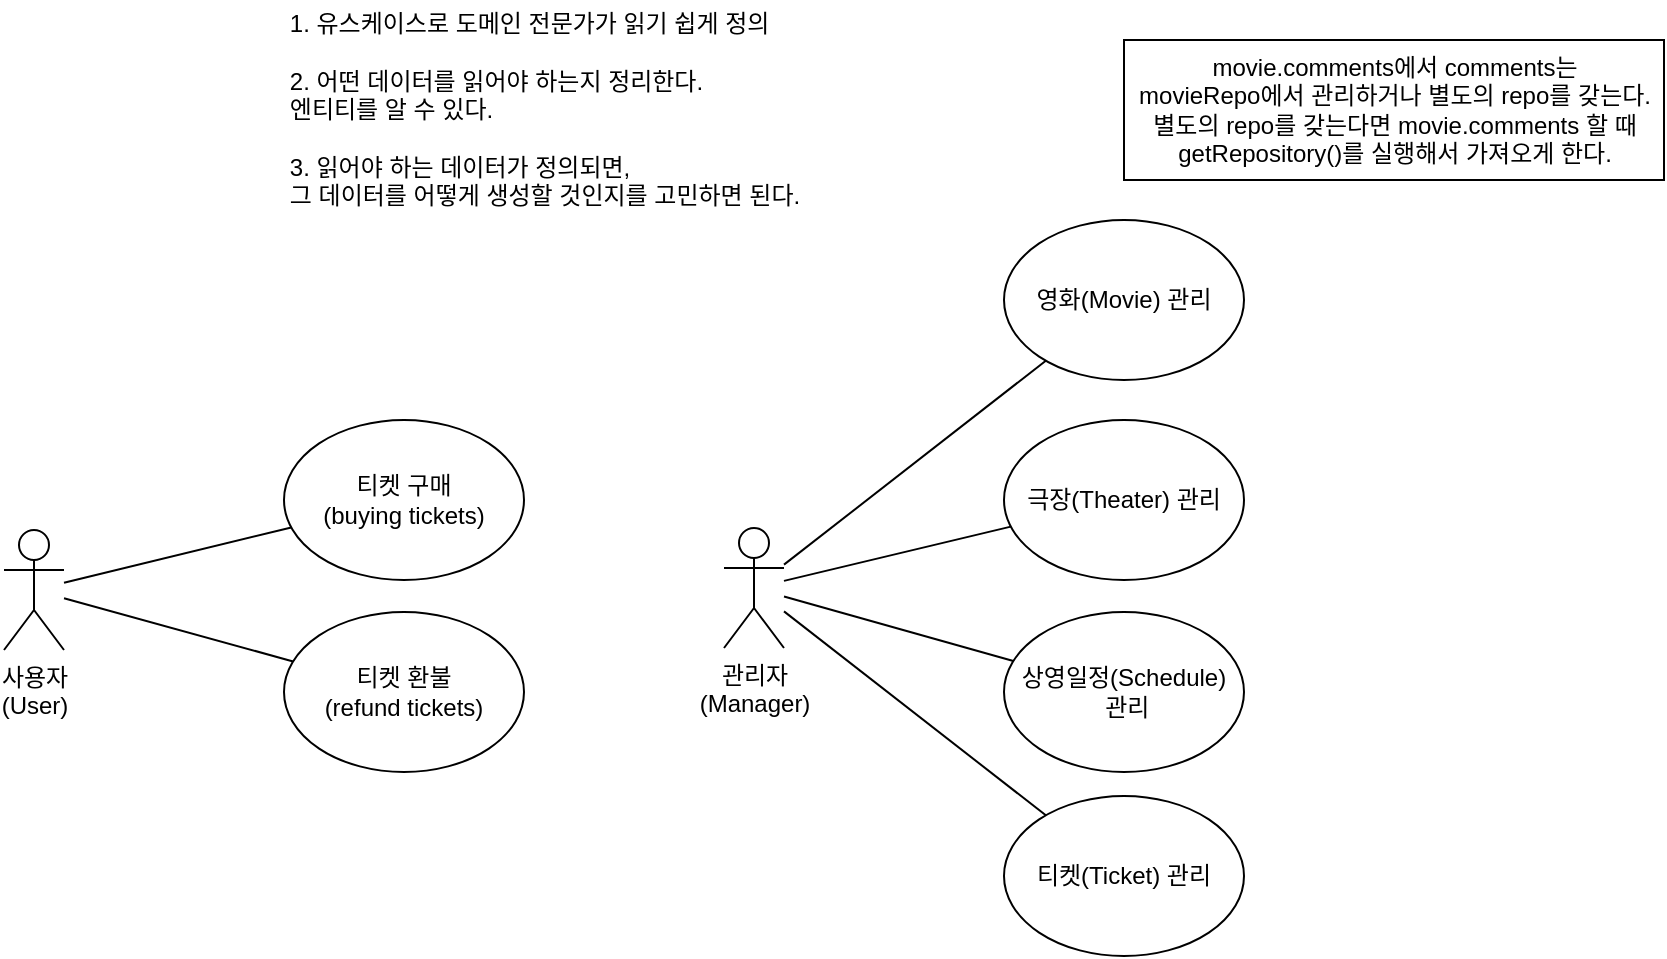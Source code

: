 <mxfile version="20.7.4" type="github" pages="4">
  <diagram id="3KD_eXYmt1nBWjpt5BOu" name="who&amp;what">
    <mxGraphModel dx="1436" dy="729" grid="1" gridSize="10" guides="1" tooltips="1" connect="1" arrows="1" fold="1" page="1" pageScale="1" pageWidth="1169" pageHeight="827" math="0" shadow="0">
      <root>
        <mxCell id="0" />
        <mxCell id="1" parent="0" />
        <mxCell id="DUXbgTSMgjhfadrqNw6Y-1" value="사용자&lt;br&gt;(User)" style="shape=umlActor;verticalLabelPosition=bottom;verticalAlign=top;html=1;outlineConnect=0;" parent="1" vertex="1">
          <mxGeometry x="280" y="415" width="30" height="60" as="geometry" />
        </mxCell>
        <mxCell id="DUXbgTSMgjhfadrqNw6Y-2" value="티켓 구매&lt;br&gt;(buying tickets)" style="ellipse;whiteSpace=wrap;html=1;" parent="1" vertex="1">
          <mxGeometry x="420" y="360" width="120" height="80" as="geometry" />
        </mxCell>
        <mxCell id="BRrjH-7lAkf6JCj92Dl8-1" value="관리자&lt;br&gt;(Manager)" style="shape=umlActor;verticalLabelPosition=bottom;verticalAlign=top;html=1;outlineConnect=0;" parent="1" vertex="1">
          <mxGeometry x="640" y="414" width="30" height="60" as="geometry" />
        </mxCell>
        <mxCell id="BRrjH-7lAkf6JCj92Dl8-2" value="영화(Movie) 관리" style="ellipse;whiteSpace=wrap;html=1;" parent="1" vertex="1">
          <mxGeometry x="780" y="260" width="120" height="80" as="geometry" />
        </mxCell>
        <mxCell id="BRrjH-7lAkf6JCj92Dl8-3" value="극장(Theater) 관리" style="ellipse;whiteSpace=wrap;html=1;" parent="1" vertex="1">
          <mxGeometry x="780" y="360" width="120" height="80" as="geometry" />
        </mxCell>
        <mxCell id="BRrjH-7lAkf6JCj92Dl8-4" value="상영일정(Schedule)&lt;br&gt;&amp;nbsp;관리" style="ellipse;whiteSpace=wrap;html=1;" parent="1" vertex="1">
          <mxGeometry x="780" y="456" width="120" height="80" as="geometry" />
        </mxCell>
        <mxCell id="BRrjH-7lAkf6JCj92Dl8-5" value="티켓(Ticket) 관리" style="ellipse;whiteSpace=wrap;html=1;" parent="1" vertex="1">
          <mxGeometry x="780" y="548" width="120" height="80" as="geometry" />
        </mxCell>
        <mxCell id="BRrjH-7lAkf6JCj92Dl8-6" value="티켓 환불&lt;br&gt;(refund tickets)" style="ellipse;whiteSpace=wrap;html=1;" parent="1" vertex="1">
          <mxGeometry x="420" y="456" width="120" height="80" as="geometry" />
        </mxCell>
        <mxCell id="BRrjH-7lAkf6JCj92Dl8-7" value="" style="endArrow=none;html=1;rounded=0;" parent="1" source="DUXbgTSMgjhfadrqNw6Y-1" target="DUXbgTSMgjhfadrqNw6Y-2" edge="1">
          <mxGeometry width="50" height="50" relative="1" as="geometry">
            <mxPoint x="350" y="440" as="sourcePoint" />
            <mxPoint x="400" y="390" as="targetPoint" />
          </mxGeometry>
        </mxCell>
        <mxCell id="BRrjH-7lAkf6JCj92Dl8-8" value="" style="endArrow=none;html=1;rounded=0;" parent="1" source="DUXbgTSMgjhfadrqNw6Y-1" target="BRrjH-7lAkf6JCj92Dl8-6" edge="1">
          <mxGeometry width="50" height="50" relative="1" as="geometry">
            <mxPoint x="310" y="454.308" as="sourcePoint" />
            <mxPoint x="433.714" y="423.855" as="targetPoint" />
          </mxGeometry>
        </mxCell>
        <mxCell id="BRrjH-7lAkf6JCj92Dl8-9" value="" style="endArrow=none;html=1;rounded=0;" parent="1" source="BRrjH-7lAkf6JCj92Dl8-2" target="BRrjH-7lAkf6JCj92Dl8-1" edge="1">
          <mxGeometry width="50" height="50" relative="1" as="geometry">
            <mxPoint x="926.29" y="340.002" as="sourcePoint" />
            <mxPoint x="1050.004" y="370.455" as="targetPoint" />
          </mxGeometry>
        </mxCell>
        <mxCell id="BRrjH-7lAkf6JCj92Dl8-10" value="" style="endArrow=none;html=1;rounded=0;" parent="1" source="BRrjH-7lAkf6JCj92Dl8-3" target="BRrjH-7lAkf6JCj92Dl8-1" edge="1">
          <mxGeometry width="50" height="50" relative="1" as="geometry">
            <mxPoint x="890.36" y="339.598" as="sourcePoint" />
            <mxPoint x="1030" y="442.923" as="targetPoint" />
          </mxGeometry>
        </mxCell>
        <mxCell id="BRrjH-7lAkf6JCj92Dl8-11" value="" style="endArrow=none;html=1;rounded=0;" parent="1" source="BRrjH-7lAkf6JCj92Dl8-4" target="BRrjH-7lAkf6JCj92Dl8-1" edge="1">
          <mxGeometry width="50" height="50" relative="1" as="geometry">
            <mxPoint x="900.36" y="349.598" as="sourcePoint" />
            <mxPoint x="1040" y="452.923" as="targetPoint" />
          </mxGeometry>
        </mxCell>
        <mxCell id="BRrjH-7lAkf6JCj92Dl8-12" value="" style="endArrow=none;html=1;rounded=0;" parent="1" source="BRrjH-7lAkf6JCj92Dl8-5" target="BRrjH-7lAkf6JCj92Dl8-1" edge="1">
          <mxGeometry width="50" height="50" relative="1" as="geometry">
            <mxPoint x="910.36" y="359.598" as="sourcePoint" />
            <mxPoint x="1050" y="462.923" as="targetPoint" />
          </mxGeometry>
        </mxCell>
        <mxCell id="iqswCJDYivnTMvhEJWpA-1" value="&lt;div style=&quot;text-align: left;&quot;&gt;1. 유스케이스로 도메인 전문가가 읽기 쉽게 정의&lt;/div&gt;&lt;div style=&quot;text-align: left;&quot;&gt;&lt;br&gt;&lt;/div&gt;&lt;div style=&quot;text-align: left;&quot;&gt;2. 어떤 데이터를 읽어야 하는지 정리한다.&lt;/div&gt;&lt;div style=&quot;text-align: left;&quot;&gt;엔티티를 알 수 있다.&lt;/div&gt;&lt;div style=&quot;text-align: left;&quot;&gt;&lt;br&gt;&lt;/div&gt;&lt;div style=&quot;text-align: left;&quot;&gt;3. 읽어야 하는 데이터가 정의되면,&amp;nbsp;&lt;/div&gt;&lt;div style=&quot;text-align: left;&quot;&gt;그 데이터를 어떻게 생성할 것인지를 고민하면 된다.&lt;/div&gt;" style="text;html=1;align=center;verticalAlign=middle;resizable=0;points=[];autosize=1;strokeColor=none;fillColor=none;fontSize=12;fontFamily=Helvetica;fontColor=default;" parent="1" vertex="1">
          <mxGeometry x="420" y="150" width="260" height="110" as="geometry" />
        </mxCell>
        <mxCell id="lgaIdncl1AVSzv2n3NCW-1" value="movie.comments에서 comments는 &lt;br&gt;movieRepo에서 관리하거나 별도의 repo를 갖는다.&lt;br&gt;별도의 repo를 갖는다면 movie.comments 할 때 &lt;br&gt;getRepository()를 실행해서 가져오게 한다." style="text;html=1;align=center;verticalAlign=middle;resizable=0;points=[];autosize=1;strokeColor=default;fillColor=none;fontSize=12;fontFamily=Helvetica;fontColor=default;" parent="1" vertex="1">
          <mxGeometry x="840" y="170" width="270" height="70" as="geometry" />
        </mxCell>
      </root>
    </mxGraphModel>
  </diagram>
  <diagram name="buying tickets" id="SwQHozpSzbYUUKjixujb">
    <mxGraphModel dx="2489" dy="2058" grid="0" gridSize="10" guides="1" tooltips="1" connect="1" arrows="1" fold="1" page="0" pageScale="1" pageWidth="1169" pageHeight="827" math="0" shadow="0">
      <root>
        <mxCell id="n6CRG6hLEZFFQgUCB15U-0" />
        <mxCell id="n6CRG6hLEZFFQgUCB15U-1" parent="n6CRG6hLEZFFQgUCB15U-0" />
        <mxCell id="n6CRG6hLEZFFQgUCB15U-2" value="Frontend" style="shape=umlLifeline;perimeter=lifelinePerimeter;whiteSpace=wrap;html=1;container=1;collapsible=0;recursiveResize=0;outlineConnect=0;rounded=0;strokeColor=default;fontSize=11;fontColor=#000000;" parent="n6CRG6hLEZFFQgUCB15U-1" vertex="1">
          <mxGeometry x="150" y="-1139" width="100" height="1120" as="geometry" />
        </mxCell>
        <mxCell id="dotC8Va3vZ5KyYyJwo9q-2" value="극장선택(theaterId)" style="html=1;verticalAlign=bottom;startArrow=oval;startFill=1;endArrow=block;startSize=8;rounded=0;fontSize=11;fontColor=#000000;entryX=0.47;entryY=0.338;entryDx=0;entryDy=0;entryPerimeter=0;" parent="n6CRG6hLEZFFQgUCB15U-2" edge="1">
          <mxGeometry width="60" relative="1" as="geometry">
            <mxPoint x="-96" y="387.77" as="sourcePoint" />
            <mxPoint x="49" y="387.41" as="targetPoint" />
          </mxGeometry>
        </mxCell>
        <mxCell id="nJTvsKPgxT_m7LcFDDeI-0" value="회차 선택(roundId)" style="html=1;verticalAlign=bottom;startArrow=oval;startFill=1;endArrow=block;startSize=8;rounded=0;fontSize=11;fontColor=#000000;entryX=0.47;entryY=0.338;entryDx=0;entryDy=0;entryPerimeter=0;" parent="n6CRG6hLEZFFQgUCB15U-2" edge="1">
          <mxGeometry width="60" relative="1" as="geometry">
            <mxPoint x="-96" y="537.77" as="sourcePoint" />
            <mxPoint x="49" y="537.41" as="targetPoint" />
          </mxGeometry>
        </mxCell>
        <mxCell id="nJTvsKPgxT_m7LcFDDeI-4" value="주문 생성, 티켓(ticketId[]) 선점" style="html=1;verticalAlign=bottom;endArrow=block;rounded=0;fontSize=11;fontColor=#000000;" parent="n6CRG6hLEZFFQgUCB15U-2" edge="1">
          <mxGeometry width="80" relative="1" as="geometry">
            <mxPoint x="52.004" y="670" as="sourcePoint" />
            <mxPoint x="251.5" y="670" as="targetPoint" />
          </mxGeometry>
        </mxCell>
        <mxCell id="nJTvsKPgxT_m7LcFDDeI-5" value="주문 정보(orderId)" style="html=1;verticalAlign=bottom;endArrow=open;dashed=1;endSize=8;rounded=0;fontSize=11;fontColor=#000000;entryX=0.51;entryY=0.605;entryDx=0;entryDy=0;entryPerimeter=0;" parent="n6CRG6hLEZFFQgUCB15U-2" edge="1">
          <mxGeometry relative="1" as="geometry">
            <mxPoint x="244.68" y="755.02" as="sourcePoint" />
            <mxPoint x="53.68" y="755.02" as="targetPoint" />
          </mxGeometry>
        </mxCell>
        <mxCell id="EQVAHNTnu9_8cxI2cfLv-0" value="결제(orderId, coupon)" style="html=1;verticalAlign=bottom;startArrow=oval;startFill=1;endArrow=block;startSize=8;rounded=0;fontSize=11;fontColor=#000000;entryX=0.47;entryY=0.338;entryDx=0;entryDy=0;entryPerimeter=0;" parent="n6CRG6hLEZFFQgUCB15U-2" edge="1">
          <mxGeometry width="60" relative="1" as="geometry">
            <mxPoint x="-96" y="780.36" as="sourcePoint" />
            <mxPoint x="49" y="780.0" as="targetPoint" />
          </mxGeometry>
        </mxCell>
        <mxCell id="EQVAHNTnu9_8cxI2cfLv-1" value="결제(orderId)" style="html=1;verticalAlign=bottom;endArrow=block;rounded=0;fontSize=11;fontColor=#000000;" parent="n6CRG6hLEZFFQgUCB15U-2" edge="1">
          <mxGeometry width="80" relative="1" as="geometry">
            <mxPoint x="52.004" y="800" as="sourcePoint" />
            <mxPoint x="251.5" y="800" as="targetPoint" />
          </mxGeometry>
        </mxCell>
        <mxCell id="n6CRG6hLEZFFQgUCB15U-3" value="Backend" style="shape=umlLifeline;perimeter=lifelinePerimeter;whiteSpace=wrap;html=1;container=1;collapsible=0;recursiveResize=0;outlineConnect=0;rounded=0;strokeColor=default;fontSize=11;fontColor=#000000;" parent="n6CRG6hLEZFFQgUCB15U-1" vertex="1">
          <mxGeometry x="350" y="-1139" width="100" height="1120" as="geometry" />
        </mxCell>
        <mxCell id="nJTvsKPgxT_m7LcFDDeI-1" value="티켓 목록(roundId)" style="html=1;verticalAlign=bottom;endArrow=block;rounded=0;fontSize=11;fontColor=#000000;entryX=0.472;entryY=0.541;entryDx=0;entryDy=0;entryPerimeter=0;" parent="n6CRG6hLEZFFQgUCB15U-3" edge="1">
          <mxGeometry width="80" relative="1" as="geometry">
            <mxPoint x="-152.5" y="562" as="sourcePoint" />
            <mxPoint x="49.88" y="562.0" as="targetPoint" />
          </mxGeometry>
        </mxCell>
        <mxCell id="nJTvsKPgxT_m7LcFDDeI-2" value="티켓 목록" style="html=1;verticalAlign=bottom;endArrow=open;dashed=1;endSize=8;rounded=0;fontSize=11;fontColor=#000000;" parent="n6CRG6hLEZFFQgUCB15U-3" edge="1">
          <mxGeometry relative="1" as="geometry">
            <mxPoint x="51.68" y="628.02" as="sourcePoint" />
            <mxPoint x="-152.5" y="628.02" as="targetPoint" />
          </mxGeometry>
        </mxCell>
        <mxCell id="EQVAHNTnu9_8cxI2cfLv-2" value="결제 성공(orderId)" style="html=1;verticalAlign=bottom;endArrow=open;dashed=1;endSize=8;rounded=0;fontSize=11;fontColor=#000000;entryX=0.51;entryY=0.605;entryDx=0;entryDy=0;entryPerimeter=0;" parent="n6CRG6hLEZFFQgUCB15U-3" edge="1">
          <mxGeometry relative="1" as="geometry">
            <mxPoint x="49.5" y="949.02" as="sourcePoint" />
            <mxPoint x="-150.0" y="949.02" as="targetPoint" />
          </mxGeometry>
        </mxCell>
        <mxCell id="EQVAHNTnu9_8cxI2cfLv-6" value="movieId" style="html=1;verticalAlign=bottom;endArrow=block;rounded=0;" parent="n6CRG6hLEZFFQgUCB15U-3" target="n6CRG6hLEZFFQgUCB15U-7" edge="1">
          <mxGeometry width="80" relative="1" as="geometry">
            <mxPoint x="50" y="200" as="sourcePoint" />
            <mxPoint x="165.5" y="200" as="targetPoint" />
          </mxGeometry>
        </mxCell>
        <mxCell id="n6CRG6hLEZFFQgUCB15U-4" value="영화 목록(주간, 월간)" style="html=1;verticalAlign=bottom;endArrow=block;rounded=0;fontSize=11;fontColor=#000000;" parent="n6CRG6hLEZFFQgUCB15U-1" target="n6CRG6hLEZFFQgUCB15U-3" edge="1">
          <mxGeometry width="80" relative="1" as="geometry">
            <mxPoint x="197.5" y="-1050" as="sourcePoint" />
            <mxPoint x="390" y="-1050" as="targetPoint" />
          </mxGeometry>
        </mxCell>
        <mxCell id="n6CRG6hLEZFFQgUCB15U-5" value="영화 목록(주간, 월간)" style="html=1;verticalAlign=bottom;endArrow=open;dashed=1;endSize=8;rounded=0;fontSize=11;fontColor=#000000;entryX=0.54;entryY=0.151;entryDx=0;entryDy=0;entryPerimeter=0;" parent="n6CRG6hLEZFFQgUCB15U-1" edge="1">
          <mxGeometry relative="1" as="geometry">
            <mxPoint x="390.5" y="-997.22" as="sourcePoint" />
            <mxPoint x="202" y="-997.22" as="targetPoint" />
          </mxGeometry>
        </mxCell>
        <mxCell id="n6CRG6hLEZFFQgUCB15U-6" value="영화(movieId) 선택" style="html=1;verticalAlign=bottom;startArrow=oval;startFill=1;endArrow=block;startSize=8;rounded=0;fontSize=11;fontColor=#000000;" parent="n6CRG6hLEZFFQgUCB15U-1" edge="1">
          <mxGeometry width="60" relative="1" as="geometry">
            <mxPoint x="52" y="-978" as="sourcePoint" />
            <mxPoint x="199.5" y="-978" as="targetPoint" />
          </mxGeometry>
        </mxCell>
        <mxCell id="n6CRG6hLEZFFQgUCB15U-7" value="MoviesService" style="shape=umlLifeline;perimeter=lifelinePerimeter;whiteSpace=wrap;html=1;container=1;collapsible=0;recursiveResize=0;outlineConnect=0;rounded=0;strokeColor=default;fontSize=11;fontColor=#000000;" parent="n6CRG6hLEZFFQgUCB15U-1" vertex="1">
          <mxGeometry x="590" y="-1139" width="100" height="1120" as="geometry" />
        </mxCell>
        <mxCell id="EQVAHNTnu9_8cxI2cfLv-7" value="movieId, location" style="html=1;verticalAlign=bottom;endArrow=block;rounded=0;fontColor=#FF0000;" parent="n6CRG6hLEZFFQgUCB15U-7" target="n6CRG6hLEZFFQgUCB15U-11" edge="1">
          <mxGeometry width="80" relative="1" as="geometry">
            <mxPoint x="-189.75" y="310" as="sourcePoint" />
            <mxPoint x="49.75" y="310" as="targetPoint" />
          </mxGeometry>
        </mxCell>
        <mxCell id="n6CRG6hLEZFFQgUCB15U-8" value="영화 정보(movieId)" style="html=1;verticalAlign=bottom;endArrow=block;rounded=0;fontSize=11;fontColor=#000000;entryX=0.49;entryY=0.233;entryDx=0;entryDy=0;entryPerimeter=0;" parent="n6CRG6hLEZFFQgUCB15U-1" edge="1">
          <mxGeometry width="80" relative="1" as="geometry">
            <mxPoint x="197.5" y="-963.04" as="sourcePoint" />
            <mxPoint x="399" y="-963.04" as="targetPoint" />
          </mxGeometry>
        </mxCell>
        <mxCell id="n6CRG6hLEZFFQgUCB15U-9" value="a movie" style="html=1;verticalAlign=bottom;endArrow=open;dashed=1;endSize=8;rounded=0;fontSize=11;fontColor=#000000;entryX=0.52;entryY=0.308;entryDx=0;entryDy=0;entryPerimeter=0;" parent="n6CRG6hLEZFFQgUCB15U-1" edge="1">
          <mxGeometry relative="1" as="geometry">
            <mxPoint x="399.5" y="-891.04" as="sourcePoint" />
            <mxPoint x="200" y="-891.04" as="targetPoint" />
          </mxGeometry>
        </mxCell>
        <mxCell id="n6CRG6hLEZFFQgUCB15U-11" value="TheatersService" style="shape=umlLifeline;perimeter=lifelinePerimeter;whiteSpace=wrap;html=1;container=1;collapsible=0;recursiveResize=0;outlineConnect=0;rounded=0;strokeColor=default;fontSize=11;fontColor=#000000;" parent="n6CRG6hLEZFFQgUCB15U-1" vertex="1">
          <mxGeometry x="710" y="-1139" width="100" height="1120" as="geometry" />
        </mxCell>
        <mxCell id="n6CRG6hLEZFFQgUCB15U-12" value="극장 목록(movieId, 현재위치)" style="html=1;verticalAlign=bottom;endArrow=block;rounded=0;fontSize=11;fontColor=#000000;entryX=0.49;entryY=0.372;entryDx=0;entryDy=0;entryPerimeter=0;" parent="n6CRG6hLEZFFQgUCB15U-1" edge="1">
          <mxGeometry width="80" relative="1" as="geometry">
            <mxPoint x="197.5" y="-848.36" as="sourcePoint" />
            <mxPoint x="399" y="-848.36" as="targetPoint" />
          </mxGeometry>
        </mxCell>
        <mxCell id="n6CRG6hLEZFFQgUCB15U-13" value="로그인" style="html=1;verticalAlign=bottom;startArrow=oval;startFill=1;endArrow=block;startSize=8;rounded=0;fontSize=11;fontColor=#000000;" parent="n6CRG6hLEZFFQgUCB15U-1" target="n6CRG6hLEZFFQgUCB15U-2" edge="1">
          <mxGeometry width="60" relative="1" as="geometry">
            <mxPoint x="50" y="-1069" as="sourcePoint" />
            <mxPoint x="221.5" y="-1059" as="targetPoint" />
          </mxGeometry>
        </mxCell>
        <mxCell id="n6CRG6hLEZFFQgUCB15U-20" value="ScheduleService" style="shape=umlLifeline;perimeter=lifelinePerimeter;whiteSpace=wrap;html=1;container=1;collapsible=0;recursiveResize=0;outlineConnect=0;" parent="n6CRG6hLEZFFQgUCB15U-1" vertex="1">
          <mxGeometry x="830" y="-1139" width="100" height="1120" as="geometry" />
        </mxCell>
        <mxCell id="n6CRG6hLEZFFQgUCB15U-21" value="회차 목록(theaterId, movieId, date)" style="html=1;verticalAlign=bottom;endArrow=block;rounded=0;fontSize=11;fontColor=#000000;entryX=0.472;entryY=0.541;entryDx=0;entryDy=0;entryPerimeter=0;" parent="n6CRG6hLEZFFQgUCB15U-1" edge="1">
          <mxGeometry width="80" relative="1" as="geometry">
            <mxPoint x="197.5" y="-685.08" as="sourcePoint" />
            <mxPoint x="397.2" y="-685.08" as="targetPoint" />
          </mxGeometry>
        </mxCell>
        <mxCell id="n6CRG6hLEZFFQgUCB15U-22" value="rounds(시간, 남은 티켓수)" style="html=1;verticalAlign=bottom;endArrow=open;dashed=1;endSize=8;rounded=0;fontSize=11;fontColor=#000000;entryX=0.51;entryY=0.605;entryDx=0;entryDy=0;entryPerimeter=0;" parent="n6CRG6hLEZFFQgUCB15U-1" edge="1">
          <mxGeometry relative="1" as="geometry">
            <mxPoint x="399.5" y="-621" as="sourcePoint" />
            <mxPoint x="199" y="-621.0" as="targetPoint" />
          </mxGeometry>
        </mxCell>
        <mxCell id="dotC8Va3vZ5KyYyJwo9q-0" value="날짜 선택(date)" style="html=1;verticalAlign=bottom;startArrow=oval;startFill=1;endArrow=block;startSize=8;rounded=0;fontSize=11;fontColor=#000000;" parent="n6CRG6hLEZFFQgUCB15U-1" edge="1">
          <mxGeometry width="60" relative="1" as="geometry">
            <mxPoint x="52" y="-722" as="sourcePoint" />
            <mxPoint x="199.5" y="-722" as="targetPoint" />
          </mxGeometry>
        </mxCell>
        <mxCell id="dotC8Va3vZ5KyYyJwo9q-1" value="theaters(movieId,상영기간)" style="html=1;verticalAlign=bottom;endArrow=open;dashed=1;endSize=8;rounded=0;fontSize=11;fontColor=#000000;entryX=0.52;entryY=0.308;entryDx=0;entryDy=0;entryPerimeter=0;" parent="n6CRG6hLEZFFQgUCB15U-1" edge="1">
          <mxGeometry relative="1" as="geometry">
            <mxPoint x="399.5" y="-778.0" as="sourcePoint" />
            <mxPoint x="200" y="-778.0" as="targetPoint" />
          </mxGeometry>
        </mxCell>
        <mxCell id="nJTvsKPgxT_m7LcFDDeI-3" value="티켓 선택(ticketId)" style="html=1;verticalAlign=bottom;startArrow=oval;startFill=1;endArrow=block;startSize=8;rounded=0;fontSize=11;fontColor=#000000;entryX=0.47;entryY=0.338;entryDx=0;entryDy=0;entryPerimeter=0;" parent="n6CRG6hLEZFFQgUCB15U-1" edge="1">
          <mxGeometry width="60" relative="1" as="geometry">
            <mxPoint x="54" y="-490.23" as="sourcePoint" />
            <mxPoint x="199" y="-490.59" as="targetPoint" />
          </mxGeometry>
        </mxCell>
        <mxCell id="EQVAHNTnu9_8cxI2cfLv-4" value="ranking(weekly)&amp;nbsp;" style="html=1;verticalAlign=bottom;endArrow=block;rounded=0;fontColor=#FF0000;" parent="n6CRG6hLEZFFQgUCB15U-1" target="EQVAHNTnu9_8cxI2cfLv-5" edge="1">
          <mxGeometry width="80" relative="1" as="geometry">
            <mxPoint x="404" y="-1029" as="sourcePoint" />
            <mxPoint x="484" y="-1029" as="targetPoint" />
          </mxGeometry>
        </mxCell>
        <mxCell id="EQVAHNTnu9_8cxI2cfLv-5" value="StatisticsService" style="shape=umlLifeline;perimeter=lifelinePerimeter;whiteSpace=wrap;html=1;container=1;collapsible=0;recursiveResize=0;outlineConnect=0;rounded=0;strokeColor=default;fontSize=11;fontColor=#000000;" parent="n6CRG6hLEZFFQgUCB15U-1" vertex="1">
          <mxGeometry x="470" y="-1139" width="100" height="1120" as="geometry" />
        </mxCell>
        <mxCell id="EQVAHNTnu9_8cxI2cfLv-8" value="theaters(movieId, 상영기간)" style="html=1;verticalAlign=bottom;endArrow=open;dashed=1;endSize=8;rounded=0;fontSize=11;fontColor=#000000;entryX=0.52;entryY=0.308;entryDx=0;entryDy=0;entryPerimeter=0;" parent="EQVAHNTnu9_8cxI2cfLv-5" edge="1">
          <mxGeometry relative="1" as="geometry">
            <mxPoint x="289.5" y="341" as="sourcePoint" />
            <mxPoint x="-70" y="341.0" as="targetPoint" />
          </mxGeometry>
        </mxCell>
        <mxCell id="EQVAHNTnu9_8cxI2cfLv-14" value="theaterId, movieId, date" style="html=1;verticalAlign=bottom;endArrow=block;rounded=0;fontColor=#FF0000;" parent="EQVAHNTnu9_8cxI2cfLv-5" edge="1">
          <mxGeometry width="80" relative="1" as="geometry">
            <mxPoint x="-70" y="474" as="sourcePoint" />
            <mxPoint x="409.5" y="474" as="targetPoint" />
          </mxGeometry>
        </mxCell>
        <mxCell id="EQVAHNTnu9_8cxI2cfLv-20" value="ticketId[]" style="html=1;verticalAlign=bottom;endArrow=block;rounded=0;fontSize=11;fontColor=#FF0000;" parent="EQVAHNTnu9_8cxI2cfLv-5" target="EQVAHNTnu9_8cxI2cfLv-19" edge="1">
          <mxGeometry width="80" relative="1" as="geometry">
            <mxPoint x="-69.996" y="689" as="sourcePoint" />
            <mxPoint x="529.5" y="689" as="targetPoint" />
          </mxGeometry>
        </mxCell>
        <mxCell id="EQVAHNTnu9_8cxI2cfLv-21" value="주문 정보(orderId)" style="html=1;verticalAlign=bottom;endArrow=open;dashed=1;endSize=8;rounded=0;fontSize=11;fontColor=#000000;entryX=0.51;entryY=0.605;entryDx=0;entryDy=0;entryPerimeter=0;" parent="EQVAHNTnu9_8cxI2cfLv-5" edge="1">
          <mxGeometry relative="1" as="geometry">
            <mxPoint x="649.5" y="739" as="sourcePoint" />
            <mxPoint x="-69.75" y="739" as="targetPoint" />
          </mxGeometry>
        </mxCell>
        <mxCell id="EQVAHNTnu9_8cxI2cfLv-24" value="결제(orderId, cardInfo)" style="html=1;verticalAlign=bottom;endArrow=block;rounded=0;fontSize=11;fontColor=#FF0000;" parent="EQVAHNTnu9_8cxI2cfLv-5" target="EQVAHNTnu9_8cxI2cfLv-23" edge="1">
          <mxGeometry width="80" relative="1" as="geometry">
            <mxPoint x="-69.996" y="819" as="sourcePoint" />
            <mxPoint x="129.5" y="819" as="targetPoint" />
          </mxGeometry>
        </mxCell>
        <mxCell id="EQVAHNTnu9_8cxI2cfLv-10" value="예매 시작(movieId)" style="html=1;verticalAlign=bottom;startArrow=oval;startFill=1;endArrow=block;startSize=8;rounded=0;fontSize=11;fontColor=#000000;" parent="n6CRG6hLEZFFQgUCB15U-1" edge="1">
          <mxGeometry width="60" relative="1" as="geometry">
            <mxPoint x="52" y="-872" as="sourcePoint" />
            <mxPoint x="199.5" y="-872" as="targetPoint" />
          </mxGeometry>
        </mxCell>
        <mxCell id="EQVAHNTnu9_8cxI2cfLv-15" value="rounds(시간, 남은 티켓수)" style="html=1;verticalAlign=bottom;endArrow=open;dashed=1;endSize=8;rounded=0;fontSize=11;fontColor=#000000;entryX=0.51;entryY=0.605;entryDx=0;entryDy=0;entryPerimeter=0;" parent="n6CRG6hLEZFFQgUCB15U-1" edge="1">
          <mxGeometry relative="1" as="geometry">
            <mxPoint x="879.5" y="-636" as="sourcePoint" />
            <mxPoint x="400" y="-636" as="targetPoint" />
          </mxGeometry>
        </mxCell>
        <mxCell id="EQVAHNTnu9_8cxI2cfLv-16" value="TicketsService" style="shape=umlLifeline;perimeter=lifelinePerimeter;whiteSpace=wrap;html=1;container=1;collapsible=0;recursiveResize=0;outlineConnect=0;" parent="n6CRG6hLEZFFQgUCB15U-1" vertex="1">
          <mxGeometry x="950" y="-1139" width="100" height="1120" as="geometry" />
        </mxCell>
        <mxCell id="JzAR9wD903sUzkHggHRX-0" value="sold tickets&amp;nbsp;" style="html=1;verticalAlign=bottom;startArrow=oval;startFill=1;endArrow=block;startSize=8;rounded=0;" parent="EQVAHNTnu9_8cxI2cfLv-16" edge="1">
          <mxGeometry width="60" relative="1" as="geometry">
            <mxPoint x="49.5" y="890" as="sourcePoint" />
            <mxPoint x="-38" y="890" as="targetPoint" />
          </mxGeometry>
        </mxCell>
        <mxCell id="EQVAHNTnu9_8cxI2cfLv-17" value="티켓 목록(roundId)" style="html=1;verticalAlign=bottom;endArrow=block;rounded=0;fontSize=11;fontColor=#FF0000;" parent="n6CRG6hLEZFFQgUCB15U-1" target="EQVAHNTnu9_8cxI2cfLv-16" edge="1">
          <mxGeometry width="80" relative="1" as="geometry">
            <mxPoint x="400.004" y="-560" as="sourcePoint" />
            <mxPoint x="599.5" y="-560" as="targetPoint" />
          </mxGeometry>
        </mxCell>
        <mxCell id="EQVAHNTnu9_8cxI2cfLv-18" value="tickets(좌석수 만큼 있다)" style="html=1;verticalAlign=bottom;endArrow=open;dashed=1;endSize=8;rounded=0;fontSize=11;fontColor=#000000;entryX=0.51;entryY=0.605;entryDx=0;entryDy=0;entryPerimeter=0;" parent="n6CRG6hLEZFFQgUCB15U-1" edge="1">
          <mxGeometry relative="1" as="geometry">
            <mxPoint x="999.5" y="-528" as="sourcePoint" />
            <mxPoint x="400.25" y="-528" as="targetPoint" />
          </mxGeometry>
        </mxCell>
        <mxCell id="EQVAHNTnu9_8cxI2cfLv-19" value="OrdersService" style="shape=umlLifeline;perimeter=lifelinePerimeter;whiteSpace=wrap;html=1;container=1;collapsible=0;recursiveResize=0;outlineConnect=0;" parent="n6CRG6hLEZFFQgUCB15U-1" vertex="1">
          <mxGeometry x="1070" y="-1139" width="100" height="1120" as="geometry" />
        </mxCell>
        <mxCell id="EQVAHNTnu9_8cxI2cfLv-25" value="paid(ticketId)" style="html=1;verticalAlign=bottom;endArrow=block;rounded=0;fontSize=11;fontColor=#000000;" parent="EQVAHNTnu9_8cxI2cfLv-19" edge="1">
          <mxGeometry width="80" relative="1" as="geometry">
            <mxPoint x="49.5" y="869" as="sourcePoint" />
            <mxPoint x="-70" y="869" as="targetPoint" />
          </mxGeometry>
        </mxCell>
        <mxCell id="EQVAHNTnu9_8cxI2cfLv-28" value="결제 성공(orderId)" style="html=1;verticalAlign=bottom;endArrow=open;dashed=1;endSize=8;rounded=0;fontSize=11;fontColor=#000000;" parent="EQVAHNTnu9_8cxI2cfLv-19" edge="1">
          <mxGeometry relative="1" as="geometry">
            <mxPoint x="169.63" y="918" as="sourcePoint" />
            <mxPoint x="-670.5" y="918" as="targetPoint" />
          </mxGeometry>
        </mxCell>
        <mxCell id="EQVAHNTnu9_8cxI2cfLv-22" value="hold(10min,ticketId)" style="html=1;verticalAlign=bottom;endArrow=block;rounded=0;fontSize=11;fontColor=#000000;" parent="n6CRG6hLEZFFQgUCB15U-1" source="EQVAHNTnu9_8cxI2cfLv-19" edge="1">
          <mxGeometry width="80" relative="1" as="geometry">
            <mxPoint x="410.004" y="-426" as="sourcePoint" />
            <mxPoint x="1000" y="-426" as="targetPoint" />
          </mxGeometry>
        </mxCell>
        <mxCell id="EQVAHNTnu9_8cxI2cfLv-23" value="PaymentsService" style="shape=umlLifeline;perimeter=lifelinePerimeter;whiteSpace=wrap;html=1;container=1;collapsible=0;recursiveResize=0;outlineConnect=0;" parent="n6CRG6hLEZFFQgUCB15U-1" vertex="1">
          <mxGeometry x="1190" y="-1139" width="120" height="1120" as="geometry" />
        </mxCell>
        <mxCell id="EQVAHNTnu9_8cxI2cfLv-27" value="결제성공(orderId)" style="html=1;verticalAlign=bottom;endArrow=open;rounded=0;fontSize=11;fontColor=#000000;endFill=0;" parent="EQVAHNTnu9_8cxI2cfLv-23" edge="1">
          <mxGeometry width="80" relative="1" as="geometry">
            <mxPoint x="49.5" y="849" as="sourcePoint" />
            <mxPoint x="-70" y="849" as="targetPoint" />
          </mxGeometry>
        </mxCell>
        <mxCell id="EQVAHNTnu9_8cxI2cfLv-29" value="TicketsService의 데이터는&amp;nbsp;&lt;br&gt;영화수*극장수*좌석수*회차*상영기간 &lt;br&gt;만큼 생성된다. 엄청나게 많은 데이터다." style="shape=note;whiteSpace=wrap;html=1;backgroundOutline=1;darkOpacity=0.05;size=14;align=left;" parent="n6CRG6hLEZFFQgUCB15U-1" vertex="1">
          <mxGeometry x="924" y="-1047" width="206" height="67" as="geometry" />
        </mxCell>
        <mxCell id="EQVAHNTnu9_8cxI2cfLv-32" value="&lt;div style=&quot;text-align: left;&quot;&gt;이벤트인가? 메소드인가?&amp;nbsp;&lt;/div&gt;&lt;div style=&quot;text-align: left;&quot;&gt;&lt;br&gt;&lt;/div&gt;&lt;div style=&quot;text-align: left;&quot;&gt;티켓이 업데이트 됐다는 정보는 이벤트로 했다. Statistics에서 사용한다.&lt;/div&gt;&lt;div style=&quot;text-align: left;&quot;&gt;PaymentService는 OrderService와 밀접한 관계가 있어서 직접 호출했다.&lt;br&gt;&lt;/div&gt;&lt;div style=&quot;text-align: left;&quot;&gt;그러나 티켓 입장에서는 어떤 서비스에 업데이트 해야 하는지 모른다.&lt;/div&gt;&lt;div style=&quot;text-align: left;&quot;&gt;Order와 Ticket도 밀접한 관계가 있기 때문에 직접 호출했다.&lt;/div&gt;" style="shape=note;whiteSpace=wrap;html=1;backgroundOutline=1;darkOpacity=0.05;size=14;" parent="n6CRG6hLEZFFQgUCB15U-1" vertex="1">
          <mxGeometry x="840" y="-180" width="380" height="130" as="geometry" />
        </mxCell>
        <mxCell id="YmCHaal1r0CGUgPRFODm-0" value="구매 완료 화면" style="html=1;verticalAlign=bottom;startArrow=oval;startFill=1;endArrow=block;startSize=8;rounded=0;" parent="n6CRG6hLEZFFQgUCB15U-1" edge="1">
          <mxGeometry width="60" relative="1" as="geometry">
            <mxPoint x="199.5" y="-161" as="sourcePoint" />
            <mxPoint x="50" y="-161" as="targetPoint" />
          </mxGeometry>
        </mxCell>
        <mxCell id="2Gi9oBy8cIkgD_BMxEC6-0" value="&lt;div style=&quot;text-align: left;&quot;&gt;TheatersService는 scheduleRepo을 포함한다.&lt;/div&gt;&lt;div style=&quot;text-align: left;&quot;&gt;const theaters = &amp;nbsp;schedule.findTheatersByMovie(movieId) 를 해야 한다.&lt;/div&gt;" style="shape=note;whiteSpace=wrap;html=1;backgroundOutline=1;darkOpacity=0.05;size=14;" parent="n6CRG6hLEZFFQgUCB15U-1" vertex="1">
          <mxGeometry x="651" y="-914" width="399" height="60" as="geometry" />
        </mxCell>
        <mxCell id="Yz2ctBILXrtQK-oeyWx--0" value="메소드를 weeklyRanking로 해도 될까?&lt;br&gt;이것은 weekly를 속성으로 볼 것인가? 대상으로 볼 것인가?&lt;br&gt;여기서는 속성으로 판단했다. &lt;br&gt;ranking은 영화 외에도 극장, 연령 등 다양하다.&lt;br&gt;ranking(&#39;weekly&#39;,&#39;movie&#39;) 이와 같이 확장될 수 있다." style="shape=note;whiteSpace=wrap;html=1;backgroundOutline=1;darkOpacity=0.05;size=14;align=left;" parent="n6CRG6hLEZFFQgUCB15U-1" vertex="1">
          <mxGeometry x="551" y="-1058" width="299" height="90" as="geometry" />
        </mxCell>
        <mxCell id="Yz2ctBILXrtQK-oeyWx--1" value="&lt;div style=&quot;text-align: left;&quot;&gt;ScheduleService는 TicketsRepo를 포함해야 한다.&lt;/div&gt;&lt;div style=&quot;text-align: left;&quot;&gt;회차 당 남은 티켓수를 보여줘야 한다.&lt;/div&gt;" style="shape=note;whiteSpace=wrap;html=1;backgroundOutline=1;darkOpacity=0.05;size=14;" parent="n6CRG6hLEZFFQgUCB15U-1" vertex="1">
          <mxGeometry x="750" y="-740" width="290" height="60" as="geometry" />
        </mxCell>
        <mxCell id="ACQ4I4YMNUELCtM10cYg-0" value="&lt;h1&gt;Buying Tickets&lt;/h1&gt;&lt;p&gt;actor : user&lt;/p&gt;&lt;p&gt;goal : 사용자가 영화 티켓을 구매한다.&lt;/p&gt;&lt;p&gt;preconditions : 사용자는 회원 가입 및 로그인 상태다.&lt;/p&gt;&lt;p&gt;main flow:&lt;/p&gt;&lt;p&gt;1. 사용자가 현재 상영중인 영화를 선택한다.&lt;/p&gt;&lt;p&gt;&amp;nbsp; - 영화 목록은 주간 순위, 월간 순위, 개봉일자로 정렬된다.&lt;/p&gt;&lt;p&gt;&amp;nbsp; - 영화를 선택하면 시놉시스, 사용자 후기 등 상세 정보를 볼 수 있다.&lt;/p&gt;&lt;p&gt;&lt;strike&gt;&amp;nbsp; - 검색을 통해서 과거에 상영했던 영화를 볼 수 있다.&lt;/strike&gt;&lt;/p&gt;&lt;p&gt;2. 극장을 선택한다.&lt;/p&gt;&amp;nbsp; - 선택한 영화를 상영 중인 극장만 보여준다&lt;p&gt;&amp;nbsp; - 사용자의 현재 위치에서 가까운 극장을 추천한다.&lt;/p&gt;&lt;p&gt;&amp;nbsp; &amp;nbsp; - 반경 1.5km의 모든 극장. 없으면 가장 가까운 극장 5개&lt;/p&gt;&lt;p&gt;&amp;nbsp; - 지역을 선택하면 해당하는 극장 전체를 보여준다.&lt;/p&gt;&lt;p&gt;&amp;nbsp; &amp;nbsp; - 지역은 여러단계로 이루어진다. 극장 목록을 보여주는 것은 마지막 단계다.&lt;/p&gt;&lt;p&gt;3. 상영 시간을 선택한다.&lt;/p&gt;&lt;p&gt;&amp;nbsp; - 매진되어 좌석이 없는 시간은 흐리게 표현한다.&lt;/p&gt;&lt;p&gt;4. 좌석을 선택한다.&lt;/p&gt;&lt;p&gt;&amp;nbsp; - 좌석은 등급과 종류가 있다.(로얄석, 커플석)&lt;/p&gt;&lt;p&gt;&amp;nbsp; - 좌석을 선택하면 10분 동안 선점 상태가 된다. 결제를 하기 전에 다른 사용자가 티켓을 구매하는 것을 막는다.&lt;/p&gt;&lt;p&gt;5. 결제한다.&lt;/p&gt;&lt;p&gt;&amp;nbsp; - 카드결제는 PaymentGateway 서비스를 사용한다.&lt;/p&gt;&lt;p&gt;6. 완료&lt;/p&gt;&lt;p&gt;&amp;nbsp; - 결제까지 성공하면 구매한 티켓 정보를 보여준다.&lt;/p&gt;" style="text;html=1;strokeColor=default;fillColor=none;spacing=5;spacingTop=-20;whiteSpace=wrap;overflow=hidden;rounded=0;" parent="n6CRG6hLEZFFQgUCB15U-1" vertex="1">
          <mxGeometry x="-420" y="-1000" width="387" height="676" as="geometry" />
        </mxCell>
        <mxCell id="SWdKTFVaQi8pzAOr6D53-0" value="&lt;div style=&quot;&quot;&gt;orderId 리턴할 때 포인트/쿠폰 등 결제 관련 정보도 함께 리턴한다.&lt;/div&gt;&lt;div style=&quot;&quot;&gt;PointService, CouponService 로 나눌 것인가?&lt;/div&gt;&lt;div style=&quot;&quot;&gt;둘은 나누는 것이 좋다. 각각은 성격이 다른 entity이다.&lt;/div&gt;" style="shape=note;whiteSpace=wrap;html=1;backgroundOutline=1;darkOpacity=0.05;size=14;align=left;" vertex="1" parent="n6CRG6hLEZFFQgUCB15U-1">
          <mxGeometry x="1144" y="-441" width="327" height="74" as="geometry" />
        </mxCell>
      </root>
    </mxGraphModel>
  </diagram>
  <diagram id="SM2SGl8BYJB8UhkULOEg" name="register schedules">
    <mxGraphModel dx="2487" dy="2206" grid="1" gridSize="10" guides="1" tooltips="1" connect="1" arrows="1" fold="1" page="0" pageScale="1" pageWidth="1169" pageHeight="827" math="0" shadow="0">
      <root>
        <mxCell id="0" />
        <mxCell id="1" parent="0" />
        <mxCell id="9uYw_KhsKnFEXbL32LWx-5" value="theaters" style="shape=umlFrame;whiteSpace=wrap;html=1;" parent="1" vertex="1">
          <mxGeometry x="457" y="-891" width="557" height="521" as="geometry" />
        </mxCell>
        <mxCell id="Odeb3aX9YlO9yTvkj5wm-1" value="&lt;h1&gt;Register Schedules&lt;/h1&gt;&lt;p&gt;actor : admin&lt;/p&gt;&lt;p&gt;goal : 관리자가 영화 상영 일정을 등록한다.&lt;/p&gt;&lt;p&gt;preconditions : 영화는 등록된 상태다.&lt;/p&gt;&lt;p&gt;main flow:&lt;/p&gt;&lt;p&gt;1. 상영할 영화를 선택한다.&lt;/p&gt;&lt;p&gt;2. 극장을 선택한다.&amp;nbsp;&lt;/p&gt;&lt;p&gt;&amp;nbsp; - 극장은 한 번에 여러개를 선택한다.&lt;/p&gt;&lt;p&gt;3. 상영기간을 선택한다.&lt;/p&gt;&lt;p&gt;&amp;nbsp; - 상영기간은 선택한 모든 극장에 동일하게 적용한다.&lt;/p&gt;4. 회차를 등록한다.&lt;br&gt;&amp;nbsp; - 회차는 평일과 주말을 다르게 지정할 수 있다.&lt;br&gt;&lt;strike&gt;&amp;nbsp; - 특정 날짜를 예외적으로 지정할 수 있다.&lt;/strike&gt;" style="text;html=1;strokeColor=default;fillColor=none;spacing=5;spacingTop=-20;whiteSpace=wrap;overflow=hidden;rounded=0;" parent="1" vertex="1">
          <mxGeometry x="-420" y="-1000" width="387" height="340" as="geometry" />
        </mxCell>
        <mxCell id="vX07RPADunMnEaI6peAj-1" value="&lt;h1&gt;&lt;span style=&quot;font-size: 12px; font-weight: normal;&quot;&gt;{&lt;/span&gt;&lt;br&gt;&lt;/h1&gt;&lt;blockquote style=&quot;margin: 0 0 0 40px; border: none; padding: 0px;&quot;&gt;&lt;p&gt;movieId,&lt;/p&gt;&lt;p&gt;theaterIds[],&lt;/p&gt;&lt;p&gt;screeningPeriod: { start: 20201101, end: 20210131 },&lt;/p&gt;&lt;p&gt;rounds: {&lt;/p&gt;&lt;/blockquote&gt;&lt;blockquote style=&quot;margin: 0 0 0 40px; border: none; padding: 0px;&quot;&gt;&lt;blockquote style=&quot;margin: 0 0 0 40px; border: none; padding: 0px;&quot;&gt;&lt;p&gt;&lt;span style=&quot;&quot;&gt;weekday: [&lt;/span&gt;&lt;/p&gt;&lt;p&gt;&lt;span style=&quot;&quot;&gt; &lt;/span&gt;&lt;span style=&quot;&quot;&gt; &lt;/span&gt;{ start: 0900, end: 1100}&lt;/p&gt;&lt;p&gt;&lt;span style=&quot;&quot;&gt; &lt;/span&gt;&lt;span style=&quot;&quot;&gt; &lt;/span&gt;{ start: 1130, end: 1330}&lt;br&gt;&lt;/p&gt;&lt;p&gt;&lt;span style=&quot;&quot;&gt; &lt;/span&gt;{ start: 1400, end: 1600}&lt;br&gt;&lt;/p&gt;&lt;p&gt;]&lt;/p&gt;&lt;p&gt;weekend: [&lt;/p&gt;&lt;p&gt;{ start: 0700, end: 0900}&lt;/p&gt;&lt;p&gt;{ start: 0930, end: 1130}&lt;/p&gt;&lt;p&gt;{ start: 1200, end: 1400}&lt;/p&gt;&lt;p&gt;{ start: 1430, end: 1630}&lt;/p&gt;&lt;p&gt;]&lt;/p&gt;&lt;/blockquote&gt;&lt;/blockquote&gt;&lt;blockquote style=&quot;margin: 0 0 0 40px; border: none; padding: 0px;&quot;&gt;&lt;p&gt;}&lt;/p&gt;&lt;/blockquote&gt;&lt;p&gt;}&lt;/p&gt;" style="text;html=1;strokeColor=default;fillColor=none;spacing=5;spacingTop=-20;whiteSpace=wrap;overflow=hidden;rounded=0;" parent="1" vertex="1">
          <mxGeometry x="-14" y="-892" width="344" height="495" as="geometry" />
        </mxCell>
        <mxCell id="U0gQdvEeILeaCc7bRvYv-1" value="특정 날짜는 예외적으로 지정할 수 있다는 조건은 고객과 협의해서 스케쥴 등록 후 수정하는 것으로 변경했다.&lt;br&gt;&lt;br&gt;등록을 하면 theater.seats를 읽어서&amp;nbsp;tickets생성해야 한다." style="shape=note;whiteSpace=wrap;html=1;backgroundOutline=1;darkOpacity=0.05;size=14;align=left;" parent="1" vertex="1">
          <mxGeometry x="-414" y="-641" width="342" height="95" as="geometry" />
        </mxCell>
        <mxCell id="NnGb8EO1kglY1VLVuVyN-1" value="개발 초기임에도 register schedules는 low-level에 집중한 그림을 그린다.&lt;br&gt;요구사항 자체는 간단하나 그것을 처리하는 일이 복잡하다고 판단한 것이다.&lt;br&gt;정해진 것은 없다. 필요한 것을 필요한 만큼 하면 된다." style="shape=note;whiteSpace=wrap;html=1;backgroundOutline=1;darkOpacity=0.05;size=14;align=left;" parent="1" vertex="1">
          <mxGeometry x="-12" y="-1000" width="362" height="95" as="geometry" />
        </mxCell>
        <mxCell id="o0qO1j8lufjzQVHVlePb-1" value="SchedulesService" style="shape=umlLifeline;perimeter=lifelinePerimeter;whiteSpace=wrap;html=1;container=1;collapsible=0;recursiveResize=0;outlineConnect=0;strokeColor=default;" parent="1" vertex="1">
          <mxGeometry x="478" y="-1000" width="100" height="745" as="geometry" />
        </mxCell>
        <mxCell id="o0qO1j8lufjzQVHVlePb-2" value="create(command)" style="html=1;verticalAlign=bottom;startArrow=oval;startFill=1;endArrow=block;startSize=8;rounded=0;" parent="o0qO1j8lufjzQVHVlePb-1" edge="1">
          <mxGeometry width="60" relative="1" as="geometry">
            <mxPoint x="-79" y="77" as="sourcePoint" />
            <mxPoint x="49" y="77" as="targetPoint" />
          </mxGeometry>
        </mxCell>
        <mxCell id="qEBVK_d2-eZIbQQB0vA7-4" value="" style="html=1;points=[];perimeter=orthogonalPerimeter;" parent="o0qO1j8lufjzQVHVlePb-1" vertex="1">
          <mxGeometry x="47" y="187" width="10" height="123" as="geometry" />
        </mxCell>
        <mxCell id="qEBVK_d2-eZIbQQB0vA7-5" value="command&lt;br&gt;To&lt;br&gt;Schedules" style="edgeStyle=orthogonalEdgeStyle;html=1;align=left;spacingLeft=2;endArrow=block;rounded=0;entryX=1;entryY=0;" parent="o0qO1j8lufjzQVHVlePb-1" target="qEBVK_d2-eZIbQQB0vA7-4" edge="1">
          <mxGeometry relative="1" as="geometry">
            <mxPoint x="52" y="167" as="sourcePoint" />
            <Array as="points">
              <mxPoint x="82" y="167" />
            </Array>
          </mxGeometry>
        </mxCell>
        <mxCell id="qEBVK_d2-eZIbQQB0vA7-6" value="save(schedules)" style="html=1;verticalAlign=bottom;endArrow=block;rounded=0;" parent="o0qO1j8lufjzQVHVlePb-1" edge="1">
          <mxGeometry width="80" relative="1" as="geometry">
            <mxPoint x="52" y="341" as="sourcePoint" />
            <mxPoint x="193.5" y="341" as="targetPoint" />
          </mxGeometry>
        </mxCell>
        <mxCell id="9uYw_KhsKnFEXbL32LWx-7" value="loop weekend" style="edgeStyle=orthogonalEdgeStyle;html=1;align=left;spacingLeft=2;endArrow=block;rounded=0;entryX=1;entryY=0;" parent="o0qO1j8lufjzQVHVlePb-1" edge="1">
          <mxGeometry relative="1" as="geometry">
            <mxPoint x="57" y="260" as="sourcePoint" />
            <Array as="points">
              <mxPoint x="87" y="260" />
            </Array>
            <mxPoint x="62" y="280" as="targetPoint" />
          </mxGeometry>
        </mxCell>
        <mxCell id="o0qO1j8lufjzQVHVlePb-3" value="schedulesRepo" style="shape=umlLifeline;perimeter=lifelinePerimeter;whiteSpace=wrap;html=1;container=1;collapsible=0;recursiveResize=0;outlineConnect=0;strokeColor=default;" parent="1" vertex="1">
          <mxGeometry x="622" y="-1000" width="100" height="752" as="geometry" />
        </mxCell>
        <mxCell id="9uYw_KhsKnFEXbL32LWx-1" value="TicketService" style="shape=umlLifeline;perimeter=lifelinePerimeter;whiteSpace=wrap;html=1;container=1;collapsible=0;recursiveResize=0;outlineConnect=0;" parent="1" vertex="1">
          <mxGeometry x="764" y="-1000" width="100" height="752" as="geometry" />
        </mxCell>
        <mxCell id="9uYw_KhsKnFEXbL32LWx-4" value="create(schedules)" style="html=1;verticalAlign=bottom;endArrow=block;rounded=0;" parent="9uYw_KhsKnFEXbL32LWx-1" edge="1">
          <mxGeometry x="-0.206" y="10" width="80" relative="1" as="geometry">
            <mxPoint x="-237" y="386" as="sourcePoint" />
            <mxPoint x="49.5" y="386" as="targetPoint" />
            <mxPoint as="offset" />
          </mxGeometry>
        </mxCell>
        <mxCell id="pX1dZzh25ZDtUH21wj8n-1" value="" style="html=1;points=[];perimeter=orthogonalPerimeter;" parent="9uYw_KhsKnFEXbL32LWx-1" vertex="1">
          <mxGeometry x="46" y="490" width="10" height="40" as="geometry" />
        </mxCell>
        <mxCell id="pX1dZzh25ZDtUH21wj8n-2" value="create tickets&lt;br&gt;from theater.seats" style="edgeStyle=orthogonalEdgeStyle;html=1;align=left;spacingLeft=2;endArrow=block;rounded=0;entryX=1;entryY=0;" parent="9uYw_KhsKnFEXbL32LWx-1" target="pX1dZzh25ZDtUH21wj8n-1" edge="1">
          <mxGeometry relative="1" as="geometry">
            <mxPoint x="51" y="470" as="sourcePoint" />
            <Array as="points">
              <mxPoint x="81" y="470" />
            </Array>
          </mxGeometry>
        </mxCell>
        <mxCell id="9uYw_KhsKnFEXbL32LWx-2" value="TheaterRepository" style="shape=umlLifeline;perimeter=lifelinePerimeter;whiteSpace=wrap;html=1;container=1;collapsible=0;recursiveResize=0;outlineConnect=0;" parent="1" vertex="1">
          <mxGeometry x="906" y="-1000" width="100" height="752" as="geometry" />
        </mxCell>
        <mxCell id="9uYw_KhsKnFEXbL32LWx-3" value="find(theaterId)" style="html=1;verticalAlign=bottom;endArrow=block;rounded=0;" parent="1" edge="1">
          <mxGeometry x="-0.206" y="10" width="80" relative="1" as="geometry">
            <mxPoint x="816" y="-569" as="sourcePoint" />
            <mxPoint x="955.5" y="-569" as="targetPoint" />
            <mxPoint as="offset" />
          </mxGeometry>
        </mxCell>
        <mxCell id="9uYw_KhsKnFEXbL32LWx-6" value="loop weekday" style="edgeStyle=orthogonalEdgeStyle;html=1;align=left;spacingLeft=2;endArrow=block;rounded=0;entryX=1;entryY=0;" parent="1" edge="1">
          <mxGeometry relative="1" as="geometry">
            <mxPoint x="536" y="-787" as="sourcePoint" />
            <Array as="points">
              <mxPoint x="566" y="-787" />
            </Array>
            <mxPoint x="541" y="-767" as="targetPoint" />
          </mxGeometry>
        </mxCell>
        <mxCell id="9uYw_KhsKnFEXbL32LWx-8" value="절차식에 익숙하다면 TicketService.create를 호출하는 대신, 직접 TheaterRepository.find를 호출해서 tickets를 생성했을 것이다.&lt;br&gt;그러면 TicketService는 건너뛰고 TicketRepository만 사용했을 것이다." style="shape=note;whiteSpace=wrap;html=1;backgroundOutline=1;darkOpacity=0.05;size=14;align=left;" parent="1" vertex="1">
          <mxGeometry x="730" y="-707" width="370" height="70" as="geometry" />
        </mxCell>
        <mxCell id="pX1dZzh25ZDtUH21wj8n-3" value="생성 전에 검증하는 코드를 넣을 수 있다.&lt;br&gt;검증을 DB에 맡기면 무엇이 나쁜가?&lt;br&gt;DB의 예외를 처리하는 것이나 사전에 검증하는 코드나 비슷하다. DB의 예외는 상위에서 일반화 시켜서 처리한다.&lt;br&gt;예외는 말 그대로 예외이며, 예상하지 못한 것이다." style="shape=note;whiteSpace=wrap;html=1;backgroundOutline=1;darkOpacity=0.05;size=14;align=left;" parent="1" vertex="1">
          <mxGeometry x="690" y="-847" width="300" height="87" as="geometry" />
        </mxCell>
      </root>
    </mxGraphModel>
  </diagram>
  <diagram id="o-RGYNDa6gb60LkuTU2P" name="classes">
    <mxGraphModel dx="636" dy="1929" grid="0" gridSize="10" guides="1" tooltips="1" connect="1" arrows="1" fold="1" page="0" pageScale="1" pageWidth="1169" pageHeight="827" math="0" shadow="0">
      <root>
        <mxCell id="0" />
        <mxCell id="1" parent="0" />
        <mxCell id="3fTszNtFpuzyzQcIzCOg-1" value="Theater" style="swimlane;fontStyle=0;childLayout=stackLayout;horizontal=1;startSize=26;fillColor=none;horizontalStack=0;resizeParent=1;resizeParentMax=0;resizeLast=0;collapsible=1;marginBottom=0;" parent="1" vertex="1">
          <mxGeometry x="1289" y="-437" width="140" height="104" as="geometry" />
        </mxCell>
        <mxCell id="vhe-QOuxdfgtGvUZO5OU-1" value="id" style="text;strokeColor=none;fillColor=none;align=left;verticalAlign=top;spacingLeft=4;spacingRight=4;overflow=hidden;rotatable=0;points=[[0,0.5],[1,0.5]];portConstraint=eastwest;" parent="3fTszNtFpuzyzQcIzCOg-1" vertex="1">
          <mxGeometry y="26" width="140" height="26" as="geometry" />
        </mxCell>
        <mxCell id="3fTszNtFpuzyzQcIzCOg-2" value="location" style="text;strokeColor=none;fillColor=none;align=left;verticalAlign=top;spacingLeft=4;spacingRight=4;overflow=hidden;rotatable=0;points=[[0,0.5],[1,0.5]];portConstraint=eastwest;" parent="3fTszNtFpuzyzQcIzCOg-1" vertex="1">
          <mxGeometry y="52" width="140" height="26" as="geometry" />
        </mxCell>
        <mxCell id="3fTszNtFpuzyzQcIzCOg-8" value="seats" style="text;strokeColor=none;fillColor=none;align=left;verticalAlign=top;spacingLeft=4;spacingRight=4;overflow=hidden;rotatable=0;points=[[0,0.5],[1,0.5]];portConstraint=eastwest;" parent="3fTszNtFpuzyzQcIzCOg-1" vertex="1">
          <mxGeometry y="78" width="140" height="26" as="geometry" />
        </mxCell>
        <mxCell id="3fTszNtFpuzyzQcIzCOg-3" value="Schedule" style="swimlane;fontStyle=0;childLayout=stackLayout;horizontal=1;startSize=26;fillColor=none;horizontalStack=0;resizeParent=1;resizeParentMax=0;resizeLast=0;collapsible=1;marginBottom=0;" parent="1" vertex="1">
          <mxGeometry x="1380" y="-710" width="150" height="182" as="geometry" />
        </mxCell>
        <mxCell id="SCe2mbAj9mP6YeUEhFnU-2" value="id" style="text;strokeColor=none;fillColor=none;align=left;verticalAlign=top;spacingLeft=4;spacingRight=4;overflow=hidden;rotatable=0;points=[[0,0.5],[1,0.5]];portConstraint=eastwest;" parent="3fTszNtFpuzyzQcIzCOg-3" vertex="1">
          <mxGeometry y="26" width="150" height="26" as="geometry" />
        </mxCell>
        <mxCell id="SCe2mbAj9mP6YeUEhFnU-3" value="date" style="text;strokeColor=none;fillColor=none;align=left;verticalAlign=top;spacingLeft=4;spacingRight=4;overflow=hidden;rotatable=0;points=[[0,0.5],[1,0.5]];portConstraint=eastwest;" parent="3fTszNtFpuzyzQcIzCOg-3" vertex="1">
          <mxGeometry y="52" width="150" height="26" as="geometry" />
        </mxCell>
        <mxCell id="SCe2mbAj9mP6YeUEhFnU-4" value="start" style="text;strokeColor=none;fillColor=none;align=left;verticalAlign=top;spacingLeft=4;spacingRight=4;overflow=hidden;rotatable=0;points=[[0,0.5],[1,0.5]];portConstraint=eastwest;" parent="3fTszNtFpuzyzQcIzCOg-3" vertex="1">
          <mxGeometry y="78" width="150" height="26" as="geometry" />
        </mxCell>
        <mxCell id="SCe2mbAj9mP6YeUEhFnU-5" value="end" style="text;strokeColor=none;fillColor=none;align=left;verticalAlign=top;spacingLeft=4;spacingRight=4;overflow=hidden;rotatable=0;points=[[0,0.5],[1,0.5]];portConstraint=eastwest;" parent="3fTszNtFpuzyzQcIzCOg-3" vertex="1">
          <mxGeometry y="104" width="150" height="26" as="geometry" />
        </mxCell>
        <mxCell id="SCe2mbAj9mP6YeUEhFnU-6" value="theaterId" style="text;strokeColor=none;fillColor=none;align=left;verticalAlign=top;spacingLeft=4;spacingRight=4;overflow=hidden;rotatable=0;points=[[0,0.5],[1,0.5]];portConstraint=eastwest;" parent="3fTszNtFpuzyzQcIzCOg-3" vertex="1">
          <mxGeometry y="130" width="150" height="26" as="geometry" />
        </mxCell>
        <mxCell id="SCe2mbAj9mP6YeUEhFnU-7" value="movieId" style="text;strokeColor=none;fillColor=none;align=left;verticalAlign=top;spacingLeft=4;spacingRight=4;overflow=hidden;rotatable=0;points=[[0,0.5],[1,0.5]];portConstraint=eastwest;" parent="3fTszNtFpuzyzQcIzCOg-3" vertex="1">
          <mxGeometry y="156" width="150" height="26" as="geometry" />
        </mxCell>
        <mxCell id="3fTszNtFpuzyzQcIzCOg-6" value="Movie" style="swimlane;fontStyle=0;childLayout=stackLayout;horizontal=1;startSize=26;fillColor=none;horizontalStack=0;resizeParent=1;resizeParentMax=0;resizeLast=0;collapsible=1;marginBottom=0;" parent="1" vertex="1">
          <mxGeometry x="1480" y="-437" width="140" height="78" as="geometry" />
        </mxCell>
        <mxCell id="3fTszNtFpuzyzQcIzCOg-7" value="id" style="text;strokeColor=none;fillColor=none;align=left;verticalAlign=top;spacingLeft=4;spacingRight=4;overflow=hidden;rotatable=0;points=[[0,0.5],[1,0.5]];portConstraint=eastwest;" parent="3fTszNtFpuzyzQcIzCOg-6" vertex="1">
          <mxGeometry y="26" width="140" height="26" as="geometry" />
        </mxCell>
        <mxCell id="3fTszNtFpuzyzQcIzCOg-9" value="+ field: type" style="text;strokeColor=none;fillColor=none;align=left;verticalAlign=top;spacingLeft=4;spacingRight=4;overflow=hidden;rotatable=0;points=[[0,0.5],[1,0.5]];portConstraint=eastwest;" parent="3fTszNtFpuzyzQcIzCOg-6" vertex="1">
          <mxGeometry y="52" width="140" height="26" as="geometry" />
        </mxCell>
        <mxCell id="3fTszNtFpuzyzQcIzCOg-10" value="" style="endArrow=none;html=1;edgeStyle=orthogonalEdgeStyle;rounded=0;jumpStyle=arc;" parent="1" source="3fTszNtFpuzyzQcIzCOg-1" target="3fTszNtFpuzyzQcIzCOg-3" edge="1">
          <mxGeometry relative="1" as="geometry">
            <mxPoint x="1380" y="-572" as="sourcePoint" />
            <mxPoint x="1540" y="-572" as="targetPoint" />
          </mxGeometry>
        </mxCell>
        <mxCell id="3fTszNtFpuzyzQcIzCOg-11" value="1" style="edgeLabel;resizable=0;html=1;align=left;verticalAlign=top;" parent="3fTszNtFpuzyzQcIzCOg-10" connectable="0" vertex="1">
          <mxGeometry x="-1" relative="1" as="geometry" />
        </mxCell>
        <mxCell id="3fTszNtFpuzyzQcIzCOg-12" value="*" style="edgeLabel;resizable=0;html=1;align=left;verticalAlign=bottom;" parent="3fTszNtFpuzyzQcIzCOg-10" connectable="0" vertex="1">
          <mxGeometry x="1" relative="1" as="geometry" />
        </mxCell>
        <mxCell id="3fTszNtFpuzyzQcIzCOg-13" value="" style="endArrow=none;html=1;edgeStyle=orthogonalEdgeStyle;rounded=0;jumpStyle=arc;" parent="1" source="3fTszNtFpuzyzQcIzCOg-3" target="3fTszNtFpuzyzQcIzCOg-6" edge="1">
          <mxGeometry relative="1" as="geometry">
            <mxPoint x="1630" y="-560" as="sourcePoint" />
            <mxPoint x="1780" y="-389" as="targetPoint" />
          </mxGeometry>
        </mxCell>
        <mxCell id="3fTszNtFpuzyzQcIzCOg-14" value="*" style="edgeLabel;resizable=0;html=1;align=right;verticalAlign=top;" parent="3fTszNtFpuzyzQcIzCOg-13" connectable="0" vertex="1">
          <mxGeometry x="-1" relative="1" as="geometry" />
        </mxCell>
        <mxCell id="3fTszNtFpuzyzQcIzCOg-15" value="1" style="edgeLabel;resizable=0;html=1;align=left;verticalAlign=bottom;" parent="3fTszNtFpuzyzQcIzCOg-13" connectable="0" vertex="1">
          <mxGeometry x="1" relative="1" as="geometry" />
        </mxCell>
        <mxCell id="3fTszNtFpuzyzQcIzCOg-16" value="Ticket" style="swimlane;fontStyle=0;childLayout=stackLayout;horizontal=1;startSize=26;fillColor=none;horizontalStack=0;resizeParent=1;resizeParentMax=0;resizeLast=0;collapsible=1;marginBottom=0;" parent="1" vertex="1">
          <mxGeometry x="1385" y="-880" width="140" height="156" as="geometry" />
        </mxCell>
        <mxCell id="3fTszNtFpuzyzQcIzCOg-17" value="seatId" style="text;strokeColor=none;fillColor=none;align=left;verticalAlign=top;spacingLeft=4;spacingRight=4;overflow=hidden;rotatable=0;points=[[0,0.5],[1,0.5]];portConstraint=eastwest;" parent="3fTszNtFpuzyzQcIzCOg-16" vertex="1">
          <mxGeometry y="26" width="140" height="26" as="geometry" />
        </mxCell>
        <mxCell id="3fTszNtFpuzyzQcIzCOg-18" value="sold" style="text;strokeColor=none;fillColor=none;align=left;verticalAlign=top;spacingLeft=4;spacingRight=4;overflow=hidden;rotatable=0;points=[[0,0.5],[1,0.5]];portConstraint=eastwest;" parent="3fTszNtFpuzyzQcIzCOg-16" vertex="1">
          <mxGeometry y="52" width="140" height="26" as="geometry" />
        </mxCell>
        <mxCell id="3_Pp4POVXidikGEL4NJ2-1" value="hold" style="text;strokeColor=none;fillColor=none;align=left;verticalAlign=top;spacingLeft=4;spacingRight=4;overflow=hidden;rotatable=0;points=[[0,0.5],[1,0.5]];portConstraint=eastwest;" parent="3fTszNtFpuzyzQcIzCOg-16" vertex="1">
          <mxGeometry y="78" width="140" height="26" as="geometry" />
        </mxCell>
        <mxCell id="3fTszNtFpuzyzQcIzCOg-19" value="grade" style="text;strokeColor=none;fillColor=none;align=left;verticalAlign=top;spacingLeft=4;spacingRight=4;overflow=hidden;rotatable=0;points=[[0,0.5],[1,0.5]];portConstraint=eastwest;" parent="3fTszNtFpuzyzQcIzCOg-16" vertex="1">
          <mxGeometry y="104" width="140" height="26" as="geometry" />
        </mxCell>
        <mxCell id="3fTszNtFpuzyzQcIzCOg-20" value="scheduleId" style="text;strokeColor=#666666;fillColor=#f5f5f5;align=left;verticalAlign=top;spacingLeft=4;spacingRight=4;overflow=hidden;rotatable=0;points=[[0,0.5],[1,0.5]];portConstraint=eastwest;fontColor=#333333;" parent="3fTszNtFpuzyzQcIzCOg-16" vertex="1">
          <mxGeometry y="130" width="140" height="26" as="geometry" />
        </mxCell>
        <mxCell id="3fTszNtFpuzyzQcIzCOg-21" value="" style="endArrow=none;html=1;edgeStyle=orthogonalEdgeStyle;rounded=0;jumpStyle=arc;" parent="1" source="3fTszNtFpuzyzQcIzCOg-3" target="3fTszNtFpuzyzQcIzCOg-16" edge="1">
          <mxGeometry relative="1" as="geometry">
            <mxPoint x="1655" y="-716" as="sourcePoint" />
            <mxPoint x="1655" y="-640" as="targetPoint" />
          </mxGeometry>
        </mxCell>
        <mxCell id="3fTszNtFpuzyzQcIzCOg-22" value="1" style="edgeLabel;resizable=0;html=1;align=left;verticalAlign=top;" parent="3fTszNtFpuzyzQcIzCOg-21" connectable="0" vertex="1">
          <mxGeometry x="-1" relative="1" as="geometry" />
        </mxCell>
        <mxCell id="3fTszNtFpuzyzQcIzCOg-23" value="*" style="edgeLabel;resizable=0;html=1;align=left;verticalAlign=bottom;" parent="3fTszNtFpuzyzQcIzCOg-21" connectable="0" vertex="1">
          <mxGeometry x="1" relative="1" as="geometry" />
        </mxCell>
        <mxCell id="3fTszNtFpuzyzQcIzCOg-24" value="Order" style="swimlane;fontStyle=0;childLayout=stackLayout;horizontal=1;startSize=26;fillColor=none;horizontalStack=0;resizeParent=1;resizeParentMax=0;resizeLast=0;collapsible=1;marginBottom=0;" parent="1" vertex="1">
          <mxGeometry x="1385" y="-1075" width="140" height="156" as="geometry" />
        </mxCell>
        <mxCell id="3fTszNtFpuzyzQcIzCOg-25" value="userId" style="text;strokeColor=#666666;fillColor=#f5f5f5;align=left;verticalAlign=top;spacingLeft=4;spacingRight=4;overflow=hidden;rotatable=0;points=[[0,0.5],[1,0.5]];portConstraint=eastwest;fontColor=#333333;" parent="3fTszNtFpuzyzQcIzCOg-24" vertex="1">
          <mxGeometry y="26" width="140" height="26" as="geometry" />
        </mxCell>
        <mxCell id="3fTszNtFpuzyzQcIzCOg-26" value="tickets" style="text;strokeColor=#666666;fillColor=#f5f5f5;align=left;verticalAlign=top;spacingLeft=4;spacingRight=4;overflow=hidden;rotatable=0;points=[[0,0.5],[1,0.5]];portConstraint=eastwest;fontColor=#333333;" parent="3fTszNtFpuzyzQcIzCOg-24" vertex="1">
          <mxGeometry y="52" width="140" height="26" as="geometry" />
        </mxCell>
        <mxCell id="3fTszNtFpuzyzQcIzCOg-27" value="totalPrice" style="text;strokeColor=none;fillColor=none;align=left;verticalAlign=top;spacingLeft=4;spacingRight=4;overflow=hidden;rotatable=0;points=[[0,0.5],[1,0.5]];portConstraint=eastwest;" parent="3fTszNtFpuzyzQcIzCOg-24" vertex="1">
          <mxGeometry y="78" width="140" height="26" as="geometry" />
        </mxCell>
        <mxCell id="3fTszNtFpuzyzQcIzCOg-28" value="user에 따른 할인" style="text;strokeColor=none;fillColor=none;align=left;verticalAlign=top;spacingLeft=4;spacingRight=4;overflow=hidden;rotatable=0;points=[[0,0.5],[1,0.5]];portConstraint=eastwest;" parent="3fTszNtFpuzyzQcIzCOg-24" vertex="1">
          <mxGeometry y="104" width="140" height="26" as="geometry" />
        </mxCell>
        <mxCell id="3fTszNtFpuzyzQcIzCOg-29" value="event 할인" style="text;strokeColor=none;fillColor=none;align=left;verticalAlign=top;spacingLeft=4;spacingRight=4;overflow=hidden;rotatable=0;points=[[0,0.5],[1,0.5]];portConstraint=eastwest;" parent="3fTszNtFpuzyzQcIzCOg-24" vertex="1">
          <mxGeometry y="130" width="140" height="26" as="geometry" />
        </mxCell>
        <mxCell id="3fTszNtFpuzyzQcIzCOg-30" value="" style="endArrow=none;html=1;edgeStyle=orthogonalEdgeStyle;rounded=0;jumpStyle=arc;" parent="1" source="3fTszNtFpuzyzQcIzCOg-16" target="3fTszNtFpuzyzQcIzCOg-24" edge="1">
          <mxGeometry relative="1" as="geometry">
            <mxPoint x="1800" y="-320" as="sourcePoint" />
            <mxPoint x="1895" y="-204" as="targetPoint" />
          </mxGeometry>
        </mxCell>
        <mxCell id="3fTszNtFpuzyzQcIzCOg-31" value="*" style="edgeLabel;resizable=0;html=1;align=left;verticalAlign=top;" parent="3fTszNtFpuzyzQcIzCOg-30" connectable="0" vertex="1">
          <mxGeometry x="-1" relative="1" as="geometry" />
        </mxCell>
        <mxCell id="3fTszNtFpuzyzQcIzCOg-32" value="1" style="edgeLabel;resizable=0;html=1;align=left;verticalAlign=bottom;" parent="3fTszNtFpuzyzQcIzCOg-30" connectable="0" vertex="1">
          <mxGeometry x="1" relative="1" as="geometry" />
        </mxCell>
        <mxCell id="3fTszNtFpuzyzQcIzCOg-33" value="강하게 결합하는 것이 옳은가?&lt;br&gt;각각의 연관을 최대한 끊는 것이 옳은가?&lt;br&gt;movie를 상영하는 극장을 찾기 위한 방법은 뭔가?&lt;br&gt;movieId로 극장을 탐색하는가?&lt;br&gt;movie에 theaters를 두는가?&lt;br&gt;&lt;br&gt;스케쥴을 추가할 때 batch를 지원하는 서비스는 어찌하나&lt;br&gt;&lt;br&gt;금액Price object 반영, 포인트가 금액 대신인 경우도 있다 혼합되면 어쩔? 엔터프라이즈 516p" style="shape=note;whiteSpace=wrap;html=1;backgroundOutline=1;darkOpacity=0.05;size=14;align=left;" parent="1" vertex="1">
          <mxGeometry x="1610" y="-1070" width="279" height="160" as="geometry" />
        </mxCell>
        <mxCell id="3fTszNtFpuzyzQcIzCOg-34" value="&lt;div style=&quot;&quot;&gt;기본이 되는 entity는 보통 다른 aggregate의 요소가 된다.&lt;/div&gt;&lt;div style=&quot;&quot;&gt;여기서 기본은 먼저 존재해야 하는 것.&lt;/div&gt;&lt;div style=&quot;&quot;&gt;Theater, Movie가 없으면 Schedule 등은 존재할 수 없다.&amp;nbsp;&lt;/div&gt;&lt;span style=&quot;&quot;&gt;&lt;div style=&quot;&quot;&gt;혹은 Schedule은 응용서비스의 한 종류로 해석할 수 있다.&lt;/div&gt;&lt;/span&gt;" style="shape=note;whiteSpace=wrap;html=1;backgroundOutline=1;darkOpacity=0.05;size=14;align=left;" parent="1" vertex="1">
          <mxGeometry x="1650" y="-434.5" width="300" height="99" as="geometry" />
        </mxCell>
        <mxCell id="U9UmQg3kP7cOse3X65Sd-1" value="&lt;div style=&quot;&quot;&gt;자유석은 특별한 티켓이다.&amp;nbsp;&lt;/div&gt;&lt;div style=&quot;&quot;&gt;이것을 추가하게 되면 어떻게 되는지 보여준다.&lt;/div&gt;" style="shape=note;whiteSpace=wrap;html=1;backgroundOutline=1;darkOpacity=0.05;size=14;align=left;" parent="1" vertex="1">
          <mxGeometry x="1610" y="-830" width="231" height="80" as="geometry" />
        </mxCell>
        <mxCell id="u2kb-pPZuD_mpwhoR287-1" value="theater.seats는 value인가 entity인가? &lt;br&gt;entity라면 theater가 aggregate root다&lt;br&gt;seat는 entity다 id로 관리되어야 하는 각각이 유니크한 속성이다." style="shape=note;whiteSpace=wrap;html=1;backgroundOutline=1;darkOpacity=0.05;size=14;align=left;" parent="1" vertex="1">
          <mxGeometry x="1033" y="-437" width="238" height="78" as="geometry" />
        </mxCell>
      </root>
    </mxGraphModel>
  </diagram>
</mxfile>
